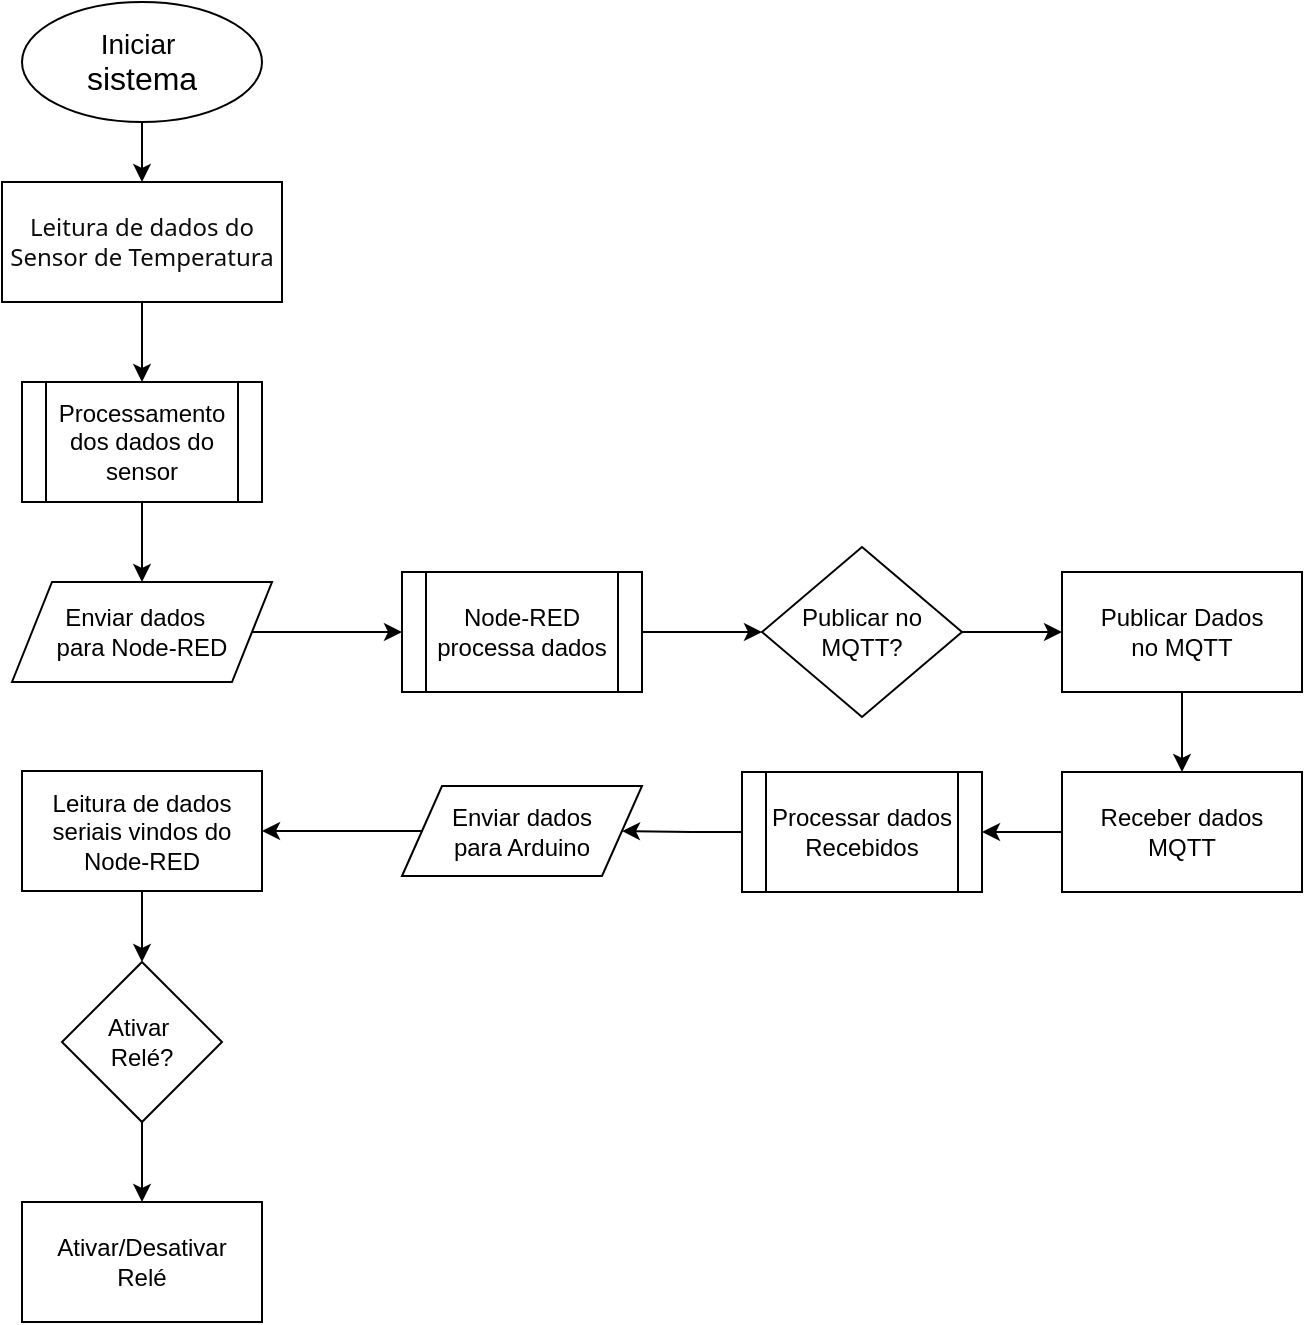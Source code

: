 <mxfile version="24.4.4" type="device">
  <diagram name="Página-1" id="O9kjTJLdL5A6F5IFprGk">
    <mxGraphModel dx="1050" dy="575" grid="1" gridSize="10" guides="1" tooltips="1" connect="1" arrows="1" fold="1" page="1" pageScale="1" pageWidth="827" pageHeight="1169" math="0" shadow="0">
      <root>
        <mxCell id="0" />
        <mxCell id="1" parent="0" />
        <mxCell id="hwbZbBb7spSw9nYf6J0F-9" value="" style="edgeStyle=orthogonalEdgeStyle;rounded=0;orthogonalLoop=1;jettySize=auto;html=1;" edge="1" parent="1" source="hwbZbBb7spSw9nYf6J0F-1" target="hwbZbBb7spSw9nYf6J0F-2">
          <mxGeometry relative="1" as="geometry" />
        </mxCell>
        <mxCell id="hwbZbBb7spSw9nYf6J0F-1" value="&lt;font style=&quot;font-size: 14px;&quot;&gt;Iniciar&amp;nbsp;&lt;/font&gt;&lt;div&gt;&lt;font size=&quot;3&quot;&gt;sistema&lt;/font&gt;&lt;/div&gt;" style="ellipse;whiteSpace=wrap;html=1;" vertex="1" parent="1">
          <mxGeometry x="130" y="140" width="120" height="60" as="geometry" />
        </mxCell>
        <mxCell id="hwbZbBb7spSw9nYf6J0F-10" value="" style="edgeStyle=orthogonalEdgeStyle;rounded=0;orthogonalLoop=1;jettySize=auto;html=1;" edge="1" parent="1" source="hwbZbBb7spSw9nYf6J0F-2" target="hwbZbBb7spSw9nYf6J0F-5">
          <mxGeometry relative="1" as="geometry" />
        </mxCell>
        <mxCell id="hwbZbBb7spSw9nYf6J0F-2" value="&lt;div&gt;&lt;span style=&quot;color: rgb(13, 13, 13); font-family: Söhne, ui-sans-serif, system-ui, -apple-system, &amp;quot;Segoe UI&amp;quot;, Roboto, Ubuntu, Cantarell, &amp;quot;Noto Sans&amp;quot;, sans-serif, &amp;quot;Helvetica Neue&amp;quot;, Arial, &amp;quot;Apple Color Emoji&amp;quot;, &amp;quot;Segoe UI Emoji&amp;quot;, &amp;quot;Segoe UI Symbol&amp;quot;, &amp;quot;Noto Color Emoji&amp;quot;; text-align: left; white-space-collapse: preserve; background-color: rgb(255, 255, 255);&quot;&gt;&lt;font style=&quot;font-size: 12px;&quot;&gt;Leitura de dados do Sensor de Temperatura&lt;/font&gt;&lt;/span&gt;&lt;/div&gt;" style="rounded=0;whiteSpace=wrap;html=1;" vertex="1" parent="1">
          <mxGeometry x="120" y="230" width="140" height="60" as="geometry" />
        </mxCell>
        <mxCell id="hwbZbBb7spSw9nYf6J0F-11" value="" style="edgeStyle=orthogonalEdgeStyle;rounded=0;orthogonalLoop=1;jettySize=auto;html=1;" edge="1" parent="1" source="hwbZbBb7spSw9nYf6J0F-5" target="hwbZbBb7spSw9nYf6J0F-6">
          <mxGeometry relative="1" as="geometry" />
        </mxCell>
        <mxCell id="hwbZbBb7spSw9nYf6J0F-5" value="Processamento dos dados do sensor" style="shape=process;whiteSpace=wrap;html=1;backgroundOutline=1;" vertex="1" parent="1">
          <mxGeometry x="130" y="330" width="120" height="60" as="geometry" />
        </mxCell>
        <mxCell id="hwbZbBb7spSw9nYf6J0F-22" value="" style="edgeStyle=orthogonalEdgeStyle;rounded=0;orthogonalLoop=1;jettySize=auto;html=1;" edge="1" parent="1" source="hwbZbBb7spSw9nYf6J0F-6" target="hwbZbBb7spSw9nYf6J0F-21">
          <mxGeometry relative="1" as="geometry" />
        </mxCell>
        <mxCell id="hwbZbBb7spSw9nYf6J0F-6" value="&lt;div&gt;Enviar dados&amp;nbsp;&lt;span style=&quot;background-color: initial;&quot;&gt;&amp;nbsp;&lt;/span&gt;&lt;/div&gt;&lt;div&gt;&lt;span style=&quot;background-color: initial;&quot;&gt;para&amp;nbsp;&lt;/span&gt;&lt;span style=&quot;background-color: initial;&quot;&gt;Node-RED&lt;/span&gt;&lt;/div&gt;" style="shape=parallelogram;perimeter=parallelogramPerimeter;whiteSpace=wrap;html=1;fixedSize=1;" vertex="1" parent="1">
          <mxGeometry x="125" y="430" width="130" height="50" as="geometry" />
        </mxCell>
        <mxCell id="hwbZbBb7spSw9nYf6J0F-15" value="" style="edgeStyle=orthogonalEdgeStyle;rounded=0;orthogonalLoop=1;jettySize=auto;html=1;" edge="1" parent="1" source="hwbZbBb7spSw9nYf6J0F-12" target="hwbZbBb7spSw9nYf6J0F-14">
          <mxGeometry relative="1" as="geometry" />
        </mxCell>
        <mxCell id="hwbZbBb7spSw9nYf6J0F-12" value="Leitura de dados seriais vindos do Node-RED" style="whiteSpace=wrap;html=1;" vertex="1" parent="1">
          <mxGeometry x="130" y="524.5" width="120" height="60" as="geometry" />
        </mxCell>
        <mxCell id="hwbZbBb7spSw9nYf6J0F-17" value="" style="edgeStyle=orthogonalEdgeStyle;rounded=0;orthogonalLoop=1;jettySize=auto;html=1;" edge="1" parent="1" source="hwbZbBb7spSw9nYf6J0F-14" target="hwbZbBb7spSw9nYf6J0F-16">
          <mxGeometry relative="1" as="geometry" />
        </mxCell>
        <mxCell id="hwbZbBb7spSw9nYf6J0F-14" value="Ativar&amp;nbsp;&lt;div&gt;Relé?&lt;/div&gt;" style="rhombus;whiteSpace=wrap;html=1;" vertex="1" parent="1">
          <mxGeometry x="150" y="620" width="80" height="80" as="geometry" />
        </mxCell>
        <mxCell id="hwbZbBb7spSw9nYf6J0F-16" value="Ativar/Desativar&lt;div&gt;Relé&lt;/div&gt;" style="whiteSpace=wrap;html=1;" vertex="1" parent="1">
          <mxGeometry x="130" y="740" width="120" height="60" as="geometry" />
        </mxCell>
        <mxCell id="hwbZbBb7spSw9nYf6J0F-24" value="" style="edgeStyle=orthogonalEdgeStyle;rounded=0;orthogonalLoop=1;jettySize=auto;html=1;" edge="1" parent="1" source="hwbZbBb7spSw9nYf6J0F-21" target="hwbZbBb7spSw9nYf6J0F-23">
          <mxGeometry relative="1" as="geometry" />
        </mxCell>
        <mxCell id="hwbZbBb7spSw9nYf6J0F-21" value="Node-RED processa dados" style="shape=process;whiteSpace=wrap;html=1;backgroundOutline=1;" vertex="1" parent="1">
          <mxGeometry x="320" y="425" width="120" height="60" as="geometry" />
        </mxCell>
        <mxCell id="hwbZbBb7spSw9nYf6J0F-26" value="" style="edgeStyle=orthogonalEdgeStyle;rounded=0;orthogonalLoop=1;jettySize=auto;html=1;" edge="1" parent="1" source="hwbZbBb7spSw9nYf6J0F-23" target="hwbZbBb7spSw9nYf6J0F-25">
          <mxGeometry relative="1" as="geometry" />
        </mxCell>
        <mxCell id="hwbZbBb7spSw9nYf6J0F-23" value="Publicar no MQTT?" style="rhombus;whiteSpace=wrap;html=1;" vertex="1" parent="1">
          <mxGeometry x="500" y="412.5" width="100" height="85" as="geometry" />
        </mxCell>
        <mxCell id="hwbZbBb7spSw9nYf6J0F-28" value="" style="edgeStyle=orthogonalEdgeStyle;rounded=0;orthogonalLoop=1;jettySize=auto;html=1;" edge="1" parent="1" source="hwbZbBb7spSw9nYf6J0F-25" target="hwbZbBb7spSw9nYf6J0F-27">
          <mxGeometry relative="1" as="geometry" />
        </mxCell>
        <mxCell id="hwbZbBb7spSw9nYf6J0F-25" value="Publicar Dados&lt;div&gt;no MQTT&lt;/div&gt;" style="whiteSpace=wrap;html=1;" vertex="1" parent="1">
          <mxGeometry x="650" y="425" width="120" height="60" as="geometry" />
        </mxCell>
        <mxCell id="hwbZbBb7spSw9nYf6J0F-30" value="" style="edgeStyle=orthogonalEdgeStyle;rounded=0;orthogonalLoop=1;jettySize=auto;html=1;" edge="1" parent="1" source="hwbZbBb7spSw9nYf6J0F-27" target="hwbZbBb7spSw9nYf6J0F-29">
          <mxGeometry relative="1" as="geometry" />
        </mxCell>
        <mxCell id="hwbZbBb7spSw9nYf6J0F-27" value="Receber dados MQTT" style="whiteSpace=wrap;html=1;" vertex="1" parent="1">
          <mxGeometry x="650" y="525" width="120" height="60" as="geometry" />
        </mxCell>
        <mxCell id="hwbZbBb7spSw9nYf6J0F-34" value="" style="edgeStyle=orthogonalEdgeStyle;rounded=0;orthogonalLoop=1;jettySize=auto;html=1;" edge="1" parent="1" source="hwbZbBb7spSw9nYf6J0F-29" target="hwbZbBb7spSw9nYf6J0F-33">
          <mxGeometry relative="1" as="geometry" />
        </mxCell>
        <mxCell id="hwbZbBb7spSw9nYf6J0F-29" value="Processar dados Recebidos" style="shape=process;whiteSpace=wrap;html=1;backgroundOutline=1;" vertex="1" parent="1">
          <mxGeometry x="490" y="525" width="120" height="60" as="geometry" />
        </mxCell>
        <mxCell id="hwbZbBb7spSw9nYf6J0F-35" value="" style="edgeStyle=orthogonalEdgeStyle;rounded=0;orthogonalLoop=1;jettySize=auto;html=1;" edge="1" parent="1" source="hwbZbBb7spSw9nYf6J0F-33" target="hwbZbBb7spSw9nYf6J0F-12">
          <mxGeometry relative="1" as="geometry" />
        </mxCell>
        <mxCell id="hwbZbBb7spSw9nYf6J0F-33" value="Enviar dados&lt;div&gt;para Arduino&lt;/div&gt;" style="shape=parallelogram;perimeter=parallelogramPerimeter;whiteSpace=wrap;html=1;fixedSize=1;" vertex="1" parent="1">
          <mxGeometry x="320" y="532" width="120" height="45" as="geometry" />
        </mxCell>
      </root>
    </mxGraphModel>
  </diagram>
</mxfile>
